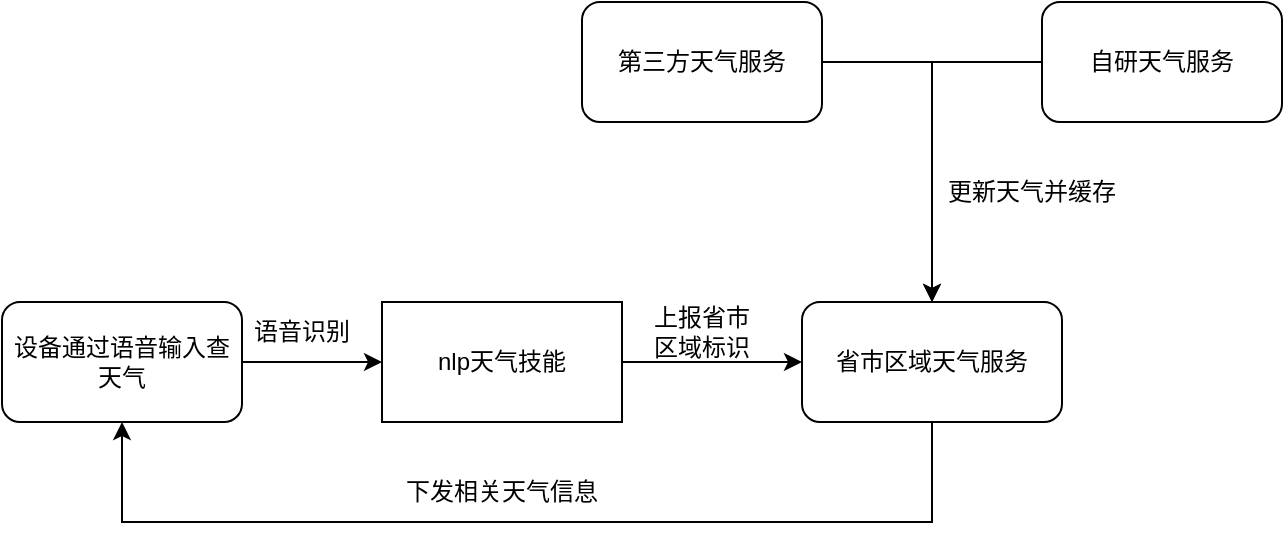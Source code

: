 <mxfile version="22.0.4" type="github">
  <diagram name="第 1 页" id="S0BM6rzJhSkhXBrJgWOM">
    <mxGraphModel dx="1034" dy="432" grid="1" gridSize="10" guides="1" tooltips="1" connect="1" arrows="1" fold="1" page="1" pageScale="1" pageWidth="827" pageHeight="1169" math="0" shadow="0">
      <root>
        <mxCell id="0" />
        <mxCell id="1" parent="0" />
        <mxCell id="yDiqrFp9JHWPbxO8xWCX-14" style="edgeStyle=orthogonalEdgeStyle;rounded=0;orthogonalLoop=1;jettySize=auto;html=1;entryX=0.5;entryY=1;entryDx=0;entryDy=0;" edge="1" parent="1" source="yDiqrFp9JHWPbxO8xWCX-1" target="yDiqrFp9JHWPbxO8xWCX-8">
          <mxGeometry relative="1" as="geometry">
            <Array as="points">
              <mxPoint x="545" y="300" />
              <mxPoint x="140" y="300" />
            </Array>
          </mxGeometry>
        </mxCell>
        <mxCell id="yDiqrFp9JHWPbxO8xWCX-1" value="省市区域天气服务" style="rounded=1;whiteSpace=wrap;html=1;" vertex="1" parent="1">
          <mxGeometry x="480" y="190" width="130" height="60" as="geometry" />
        </mxCell>
        <mxCell id="yDiqrFp9JHWPbxO8xWCX-5" style="edgeStyle=orthogonalEdgeStyle;rounded=0;orthogonalLoop=1;jettySize=auto;html=1;exitX=1;exitY=0.5;exitDx=0;exitDy=0;entryX=0.5;entryY=0;entryDx=0;entryDy=0;" edge="1" parent="1" source="yDiqrFp9JHWPbxO8xWCX-2" target="yDiqrFp9JHWPbxO8xWCX-1">
          <mxGeometry relative="1" as="geometry" />
        </mxCell>
        <mxCell id="yDiqrFp9JHWPbxO8xWCX-2" value="第三方天气服务" style="rounded=1;whiteSpace=wrap;html=1;" vertex="1" parent="1">
          <mxGeometry x="370" y="40" width="120" height="60" as="geometry" />
        </mxCell>
        <mxCell id="yDiqrFp9JHWPbxO8xWCX-6" style="edgeStyle=orthogonalEdgeStyle;rounded=0;orthogonalLoop=1;jettySize=auto;html=1;exitX=0;exitY=0.5;exitDx=0;exitDy=0;entryX=0.5;entryY=0;entryDx=0;entryDy=0;" edge="1" parent="1" source="yDiqrFp9JHWPbxO8xWCX-3" target="yDiqrFp9JHWPbxO8xWCX-1">
          <mxGeometry relative="1" as="geometry" />
        </mxCell>
        <mxCell id="yDiqrFp9JHWPbxO8xWCX-3" value="自研天气服务" style="rounded=1;whiteSpace=wrap;html=1;" vertex="1" parent="1">
          <mxGeometry x="600" y="40" width="120" height="60" as="geometry" />
        </mxCell>
        <mxCell id="yDiqrFp9JHWPbxO8xWCX-7" value="更新天气并缓存" style="text;html=1;strokeColor=none;fillColor=none;align=center;verticalAlign=middle;whiteSpace=wrap;rounded=0;" vertex="1" parent="1">
          <mxGeometry x="550" y="120" width="90" height="30" as="geometry" />
        </mxCell>
        <mxCell id="yDiqrFp9JHWPbxO8xWCX-10" style="edgeStyle=orthogonalEdgeStyle;rounded=0;orthogonalLoop=1;jettySize=auto;html=1;exitX=1;exitY=0.5;exitDx=0;exitDy=0;entryX=0;entryY=0.5;entryDx=0;entryDy=0;" edge="1" parent="1" source="yDiqrFp9JHWPbxO8xWCX-8" target="yDiqrFp9JHWPbxO8xWCX-9">
          <mxGeometry relative="1" as="geometry" />
        </mxCell>
        <mxCell id="yDiqrFp9JHWPbxO8xWCX-8" value="设备通过语音输入查天气" style="rounded=1;whiteSpace=wrap;html=1;" vertex="1" parent="1">
          <mxGeometry x="80" y="190" width="120" height="60" as="geometry" />
        </mxCell>
        <mxCell id="yDiqrFp9JHWPbxO8xWCX-12" style="edgeStyle=orthogonalEdgeStyle;rounded=0;orthogonalLoop=1;jettySize=auto;html=1;exitX=1;exitY=0.5;exitDx=0;exitDy=0;entryX=0;entryY=0.5;entryDx=0;entryDy=0;" edge="1" parent="1" source="yDiqrFp9JHWPbxO8xWCX-9" target="yDiqrFp9JHWPbxO8xWCX-1">
          <mxGeometry relative="1" as="geometry" />
        </mxCell>
        <mxCell id="yDiqrFp9JHWPbxO8xWCX-9" value="nlp天气技能" style="rounded=0;whiteSpace=wrap;html=1;" vertex="1" parent="1">
          <mxGeometry x="270" y="190" width="120" height="60" as="geometry" />
        </mxCell>
        <mxCell id="yDiqrFp9JHWPbxO8xWCX-11" value="语音识别" style="text;html=1;strokeColor=none;fillColor=none;align=center;verticalAlign=middle;whiteSpace=wrap;rounded=0;" vertex="1" parent="1">
          <mxGeometry x="200" y="190" width="60" height="30" as="geometry" />
        </mxCell>
        <mxCell id="yDiqrFp9JHWPbxO8xWCX-13" value="上报省市区域标识" style="text;html=1;strokeColor=none;fillColor=none;align=center;verticalAlign=middle;whiteSpace=wrap;rounded=0;" vertex="1" parent="1">
          <mxGeometry x="400" y="190" width="60" height="30" as="geometry" />
        </mxCell>
        <mxCell id="yDiqrFp9JHWPbxO8xWCX-15" value="下发相关天气信息" style="text;html=1;strokeColor=none;fillColor=none;align=center;verticalAlign=middle;whiteSpace=wrap;rounded=0;" vertex="1" parent="1">
          <mxGeometry x="280" y="270" width="100" height="30" as="geometry" />
        </mxCell>
      </root>
    </mxGraphModel>
  </diagram>
</mxfile>

